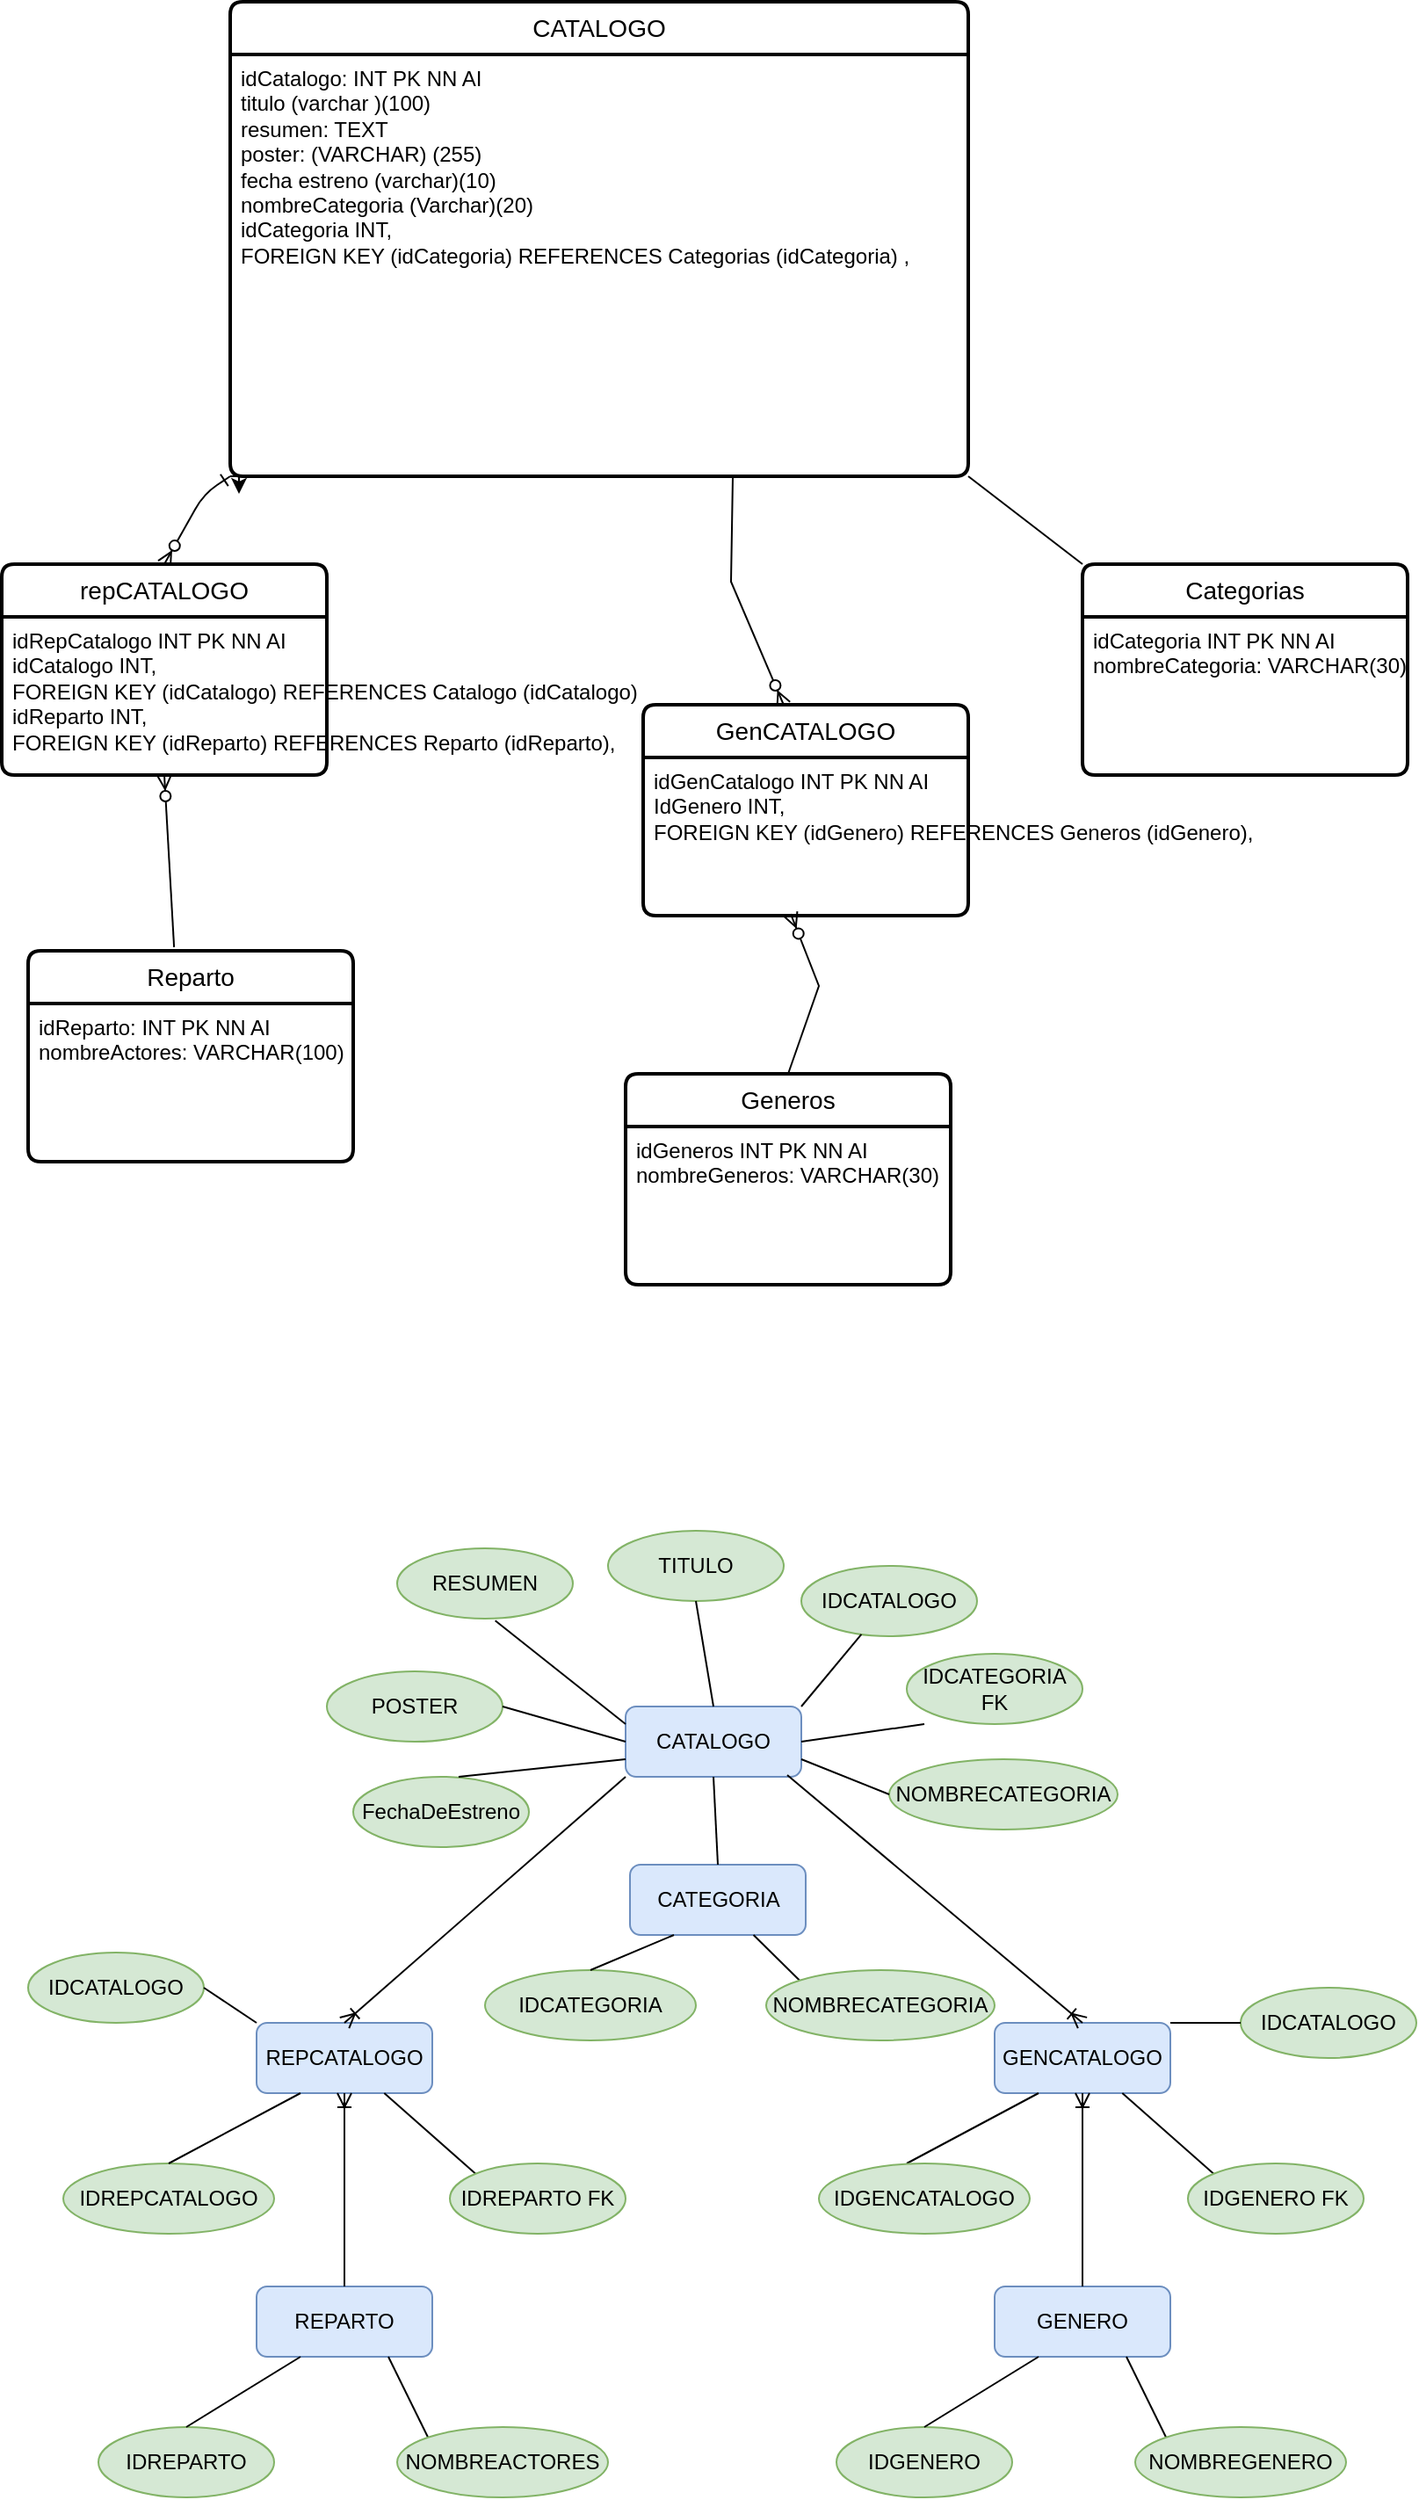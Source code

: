 <mxfile version="22.0.4" type="device">
  <diagram id="R2lEEEUBdFMjLlhIrx00" name="Page-1">
    <mxGraphModel dx="1674" dy="1890" grid="1" gridSize="10" guides="1" tooltips="1" connect="1" arrows="1" fold="1" page="1" pageScale="1" pageWidth="850" pageHeight="1100" math="0" shadow="0" extFonts="Permanent Marker^https://fonts.googleapis.com/css?family=Permanent+Marker">
      <root>
        <mxCell id="0" />
        <mxCell id="1" parent="0" />
        <mxCell id="rzDTPgX-3D8ninCqntxf-29" value="" style="fontSize=12;html=1;endArrow=ERzeroToMany;endFill=1;rounded=0;exitX=0.681;exitY=0.996;exitDx=0;exitDy=0;exitPerimeter=0;entryX=0.432;entryY=0;entryDx=0;entryDy=0;entryPerimeter=0;" parent="1" source="WfKNFHAe2BFTTqRnDd-h-2" target="WfKNFHAe2BFTTqRnDd-h-11" edge="1">
          <mxGeometry width="100" height="100" relative="1" as="geometry">
            <mxPoint x="470" y="190" as="sourcePoint" />
            <mxPoint x="390" y="140" as="targetPoint" />
            <Array as="points">
              <mxPoint x="440" y="130" />
            </Array>
          </mxGeometry>
        </mxCell>
        <mxCell id="rzDTPgX-3D8ninCqntxf-49" value="" style="fontSize=12;html=1;endArrow=ERzeroToMany;endFill=1;rounded=0;exitX=0.449;exitY=-0.017;exitDx=0;exitDy=0;entryX=0.5;entryY=1;entryDx=0;entryDy=0;exitPerimeter=0;" parent="1" edge="1" target="WfKNFHAe2BFTTqRnDd-h-15" source="WfKNFHAe2BFTTqRnDd-h-7">
          <mxGeometry width="100" height="100" relative="1" as="geometry">
            <mxPoint x="265.6" y="243.63" as="sourcePoint" />
            <mxPoint x="250.0" y="340.0" as="targetPoint" />
          </mxGeometry>
        </mxCell>
        <mxCell id="WfKNFHAe2BFTTqRnDd-h-4" value="" style="endArrow=ERzeroToMany;startArrow=ERone;endFill=1;startFill=0;entryX=0.5;entryY=0;entryDx=0;entryDy=0;exitX=0;exitY=1;exitDx=0;exitDy=0;" parent="1" target="WfKNFHAe2BFTTqRnDd-h-14" edge="1" source="WfKNFHAe2BFTTqRnDd-h-2">
          <mxGeometry width="100" height="100" relative="1" as="geometry">
            <mxPoint x="60" y="70" as="sourcePoint" />
            <mxPoint x="40" y="40" as="targetPoint" />
            <Array as="points">
              <mxPoint x="140" y="80" />
            </Array>
          </mxGeometry>
        </mxCell>
        <mxCell id="WfKNFHAe2BFTTqRnDd-h-1" value="CATALOGO" style="swimlane;childLayout=stackLayout;horizontal=1;startSize=30;horizontalStack=0;rounded=1;fontSize=14;fontStyle=0;strokeWidth=2;resizeParent=0;resizeLast=1;shadow=0;dashed=0;align=center;arcSize=8;whiteSpace=wrap;html=1;" parent="1" vertex="1">
          <mxGeometry x="155" y="-200" width="420" height="270" as="geometry">
            <mxRectangle x="125" y="-180" width="130" height="40" as="alternateBounds" />
          </mxGeometry>
        </mxCell>
        <mxCell id="WfKNFHAe2BFTTqRnDd-h-2" value="&lt;div&gt;idCatalogo: INT PK NN AI&lt;br&gt;&lt;/div&gt;&lt;div&gt;titulo (varchar )(100)&lt;br&gt;&lt;/div&gt;&lt;div&gt;&lt;div&gt;resumen: TEXT&lt;/div&gt;&lt;/div&gt;&lt;div&gt;poster: (VARCHAR) (255)&lt;/div&gt;&lt;div&gt;fecha estreno (varchar)(10)&lt;/div&gt;&lt;div&gt;nombreCategoria (Varchar)(20)&lt;/div&gt;&lt;div&gt;&lt;div style=&quot;border-color: var(--border-color);&quot;&gt;&lt;div style=&quot;border-color: var(--border-color);&quot;&gt;idCategoria INT,&lt;/div&gt;&lt;div style=&quot;border-color: var(--border-color);&quot;&gt;FOREIGN KEY (idCategoria) REFERENCES Categorias (idCategoria) ,&lt;/div&gt;&lt;div style=&quot;border-color: var(--border-color);&quot;&gt;&lt;br&gt;&lt;/div&gt;&lt;div style=&quot;border-color: var(--border-color);&quot;&gt;&lt;div style=&quot;border-color: var(--border-color);&quot;&gt;&lt;br&gt;&lt;/div&gt;&lt;div style=&quot;border-color: var(--border-color);&quot;&gt;&lt;br&gt;&lt;/div&gt;&lt;/div&gt;&lt;/div&gt;&lt;/div&gt;&lt;div&gt;&lt;br&gt;&lt;/div&gt;" style="align=left;strokeColor=none;fillColor=none;spacingLeft=4;fontSize=12;verticalAlign=top;resizable=0;rotatable=0;part=1;html=1;" parent="WfKNFHAe2BFTTqRnDd-h-1" vertex="1">
          <mxGeometry y="30" width="420" height="240" as="geometry" />
        </mxCell>
        <mxCell id="WfKNFHAe2BFTTqRnDd-h-5" value="Categorias" style="swimlane;childLayout=stackLayout;horizontal=1;startSize=30;horizontalStack=0;rounded=1;fontSize=14;fontStyle=0;strokeWidth=2;resizeParent=0;resizeLast=1;shadow=0;dashed=0;align=center;arcSize=8;whiteSpace=wrap;html=1;" parent="1" vertex="1">
          <mxGeometry x="640" y="120" width="185" height="120" as="geometry">
            <mxRectangle x="940" y="340" width="130" height="40" as="alternateBounds" />
          </mxGeometry>
        </mxCell>
        <mxCell id="WfKNFHAe2BFTTqRnDd-h-6" value="&lt;div&gt;idCategoria INT PK NN AI&lt;br&gt;&lt;/div&gt;&lt;div&gt;nombreCategoria: VARCHAR(30)&lt;br&gt;&lt;/div&gt;" style="align=left;strokeColor=none;fillColor=none;spacingLeft=4;fontSize=12;verticalAlign=top;resizable=0;rotatable=0;part=1;html=1;" parent="WfKNFHAe2BFTTqRnDd-h-5" vertex="1">
          <mxGeometry y="30" width="185" height="90" as="geometry" />
        </mxCell>
        <mxCell id="WfKNFHAe2BFTTqRnDd-h-7" value="Reparto" style="swimlane;childLayout=stackLayout;horizontal=1;startSize=30;horizontalStack=0;rounded=1;fontSize=14;fontStyle=0;strokeWidth=2;resizeParent=0;resizeLast=1;shadow=0;dashed=0;align=center;arcSize=8;whiteSpace=wrap;html=1;" parent="1" vertex="1">
          <mxGeometry x="40" y="340" width="185" height="120" as="geometry">
            <mxRectangle x="940" y="340" width="130" height="40" as="alternateBounds" />
          </mxGeometry>
        </mxCell>
        <mxCell id="WfKNFHAe2BFTTqRnDd-h-8" value="&lt;div&gt;idReparto: INT PK NN AI&lt;br&gt;&lt;/div&gt;&lt;div&gt;nombreActores: VARCHAR(100)&lt;br&gt;&lt;/div&gt;" style="align=left;strokeColor=none;fillColor=none;spacingLeft=4;fontSize=12;verticalAlign=top;resizable=0;rotatable=0;part=1;html=1;" parent="WfKNFHAe2BFTTqRnDd-h-7" vertex="1">
          <mxGeometry y="30" width="185" height="90" as="geometry" />
        </mxCell>
        <mxCell id="WfKNFHAe2BFTTqRnDd-h-9" value="Generos" style="swimlane;childLayout=stackLayout;horizontal=1;startSize=30;horizontalStack=0;rounded=1;fontSize=14;fontStyle=0;strokeWidth=2;resizeParent=0;resizeLast=1;shadow=0;dashed=0;align=center;arcSize=8;whiteSpace=wrap;html=1;" parent="1" vertex="1">
          <mxGeometry x="380" y="410" width="185" height="120" as="geometry">
            <mxRectangle x="940" y="340" width="130" height="40" as="alternateBounds" />
          </mxGeometry>
        </mxCell>
        <mxCell id="WfKNFHAe2BFTTqRnDd-h-10" value="&lt;div&gt;idGeneros INT PK NN AI&lt;br&gt;&lt;/div&gt;&lt;div&gt;nombreGeneros: VARCHAR(30)&lt;br&gt;&lt;/div&gt;" style="align=left;strokeColor=none;fillColor=none;spacingLeft=4;fontSize=12;verticalAlign=top;resizable=0;rotatable=0;part=1;html=1;" parent="WfKNFHAe2BFTTqRnDd-h-9" vertex="1">
          <mxGeometry y="30" width="185" height="90" as="geometry" />
        </mxCell>
        <mxCell id="WfKNFHAe2BFTTqRnDd-h-11" value="GenCATALOGO" style="swimlane;childLayout=stackLayout;horizontal=1;startSize=30;horizontalStack=0;rounded=1;fontSize=14;fontStyle=0;strokeWidth=2;resizeParent=0;resizeLast=1;shadow=0;dashed=0;align=center;arcSize=8;whiteSpace=wrap;html=1;" parent="1" vertex="1">
          <mxGeometry x="390" y="200" width="185" height="120" as="geometry">
            <mxRectangle x="940" y="340" width="130" height="40" as="alternateBounds" />
          </mxGeometry>
        </mxCell>
        <mxCell id="WfKNFHAe2BFTTqRnDd-h-12" value="&lt;div&gt;idGenCatalogo INT PK NN AI&lt;br&gt;&lt;/div&gt;&lt;div&gt;&lt;div style=&quot;border-color: var(--border-color);&quot;&gt;IdGenero INT,&lt;/div&gt;&lt;div style=&quot;border-color: var(--border-color);&quot;&gt;FOREIGN KEY (idGenero) REFERENCES Generos (idGenero),&lt;/div&gt;&lt;/div&gt;&lt;div&gt;&lt;br&gt;&lt;/div&gt;" style="align=left;strokeColor=none;fillColor=none;spacingLeft=4;fontSize=12;verticalAlign=top;resizable=0;rotatable=0;part=1;html=1;" parent="WfKNFHAe2BFTTqRnDd-h-11" vertex="1">
          <mxGeometry y="30" width="185" height="90" as="geometry" />
        </mxCell>
        <mxCell id="WfKNFHAe2BFTTqRnDd-h-13" value="&lt;div&gt;&lt;br&gt;&lt;/div&gt;" style="align=left;strokeColor=none;fillColor=none;spacingLeft=4;fontSize=12;verticalAlign=top;resizable=0;rotatable=0;part=1;html=1;" parent="WfKNFHAe2BFTTqRnDd-h-11" vertex="1">
          <mxGeometry y="120" width="185" as="geometry" />
        </mxCell>
        <mxCell id="WfKNFHAe2BFTTqRnDd-h-14" value="repCATALOGO" style="swimlane;childLayout=stackLayout;horizontal=1;startSize=30;horizontalStack=0;rounded=1;fontSize=14;fontStyle=0;strokeWidth=2;resizeParent=0;resizeLast=1;shadow=0;dashed=0;align=center;arcSize=8;whiteSpace=wrap;html=1;" parent="1" vertex="1">
          <mxGeometry x="25" y="120" width="185" height="120" as="geometry">
            <mxRectangle x="940" y="340" width="130" height="40" as="alternateBounds" />
          </mxGeometry>
        </mxCell>
        <mxCell id="WfKNFHAe2BFTTqRnDd-h-15" value="&lt;div&gt;idRepCatalogo INT PK NN AI&lt;br&gt;&lt;/div&gt;&lt;div&gt;idCatalogo INT,&lt;/div&gt;&lt;div&gt;FOREIGN KEY (idCatalogo) REFERENCES Catalogo (idCatalogo)&lt;br&gt;&lt;/div&gt;&lt;div&gt;&lt;div style=&quot;border-color: var(--border-color);&quot;&gt;idReparto INT,&lt;/div&gt;&lt;div style=&quot;border-color: var(--border-color);&quot;&gt;FOREIGN KEY (idReparto) REFERENCES Reparto (idReparto),&lt;/div&gt;&lt;/div&gt;" style="align=left;strokeColor=none;fillColor=none;spacingLeft=4;fontSize=12;verticalAlign=top;resizable=0;rotatable=0;part=1;html=1;" parent="WfKNFHAe2BFTTqRnDd-h-14" vertex="1">
          <mxGeometry y="30" width="185" height="90" as="geometry" />
        </mxCell>
        <mxCell id="WfKNFHAe2BFTTqRnDd-h-20" value="CATALOGO" style="rounded=1;whiteSpace=wrap;html=1;fillColor=#dae8fc;strokeColor=#6c8ebf;" parent="1" vertex="1">
          <mxGeometry x="380" y="770" width="100" height="40" as="geometry" />
        </mxCell>
        <mxCell id="WfKNFHAe2BFTTqRnDd-h-21" value="RESUMEN" style="ellipse;whiteSpace=wrap;html=1;fillColor=#d5e8d4;strokeColor=#82b366;" parent="1" vertex="1">
          <mxGeometry x="250" y="680" width="100" height="40" as="geometry" />
        </mxCell>
        <mxCell id="WfKNFHAe2BFTTqRnDd-h-22" value="TITULO" style="ellipse;whiteSpace=wrap;html=1;fillColor=#d5e8d4;strokeColor=#82b366;" parent="1" vertex="1">
          <mxGeometry x="370" y="670" width="100" height="40" as="geometry" />
        </mxCell>
        <mxCell id="WfKNFHAe2BFTTqRnDd-h-23" value="IDCATALOGO" style="ellipse;whiteSpace=wrap;html=1;fillColor=#d5e8d4;strokeColor=#82b366;" parent="1" vertex="1">
          <mxGeometry x="480" y="690" width="100" height="40" as="geometry" />
        </mxCell>
        <mxCell id="WfKNFHAe2BFTTqRnDd-h-24" value="POSTER" style="ellipse;whiteSpace=wrap;html=1;fillColor=#d5e8d4;strokeColor=#82b366;" parent="1" vertex="1">
          <mxGeometry x="210" y="750" width="100" height="40" as="geometry" />
        </mxCell>
        <mxCell id="WfKNFHAe2BFTTqRnDd-h-25" value="IDCATEGORIA FK" style="ellipse;whiteSpace=wrap;html=1;fillColor=#d5e8d4;strokeColor=#82b366;" parent="1" vertex="1">
          <mxGeometry x="540" y="740" width="100" height="40" as="geometry" />
        </mxCell>
        <mxCell id="WfKNFHAe2BFTTqRnDd-h-26" value="FechaDeEstreno" style="ellipse;whiteSpace=wrap;html=1;fillColor=#d5e8d4;strokeColor=#82b366;" parent="1" vertex="1">
          <mxGeometry x="225" y="810" width="100" height="40" as="geometry" />
        </mxCell>
        <mxCell id="WfKNFHAe2BFTTqRnDd-h-27" value="" style="endArrow=none;html=1;rounded=0;entryX=0.558;entryY=1.029;entryDx=0;entryDy=0;entryPerimeter=0;exitX=0;exitY=0.25;exitDx=0;exitDy=0;" parent="1" source="WfKNFHAe2BFTTqRnDd-h-20" target="WfKNFHAe2BFTTqRnDd-h-21" edge="1">
          <mxGeometry width="50" height="50" relative="1" as="geometry">
            <mxPoint x="770" y="370" as="sourcePoint" />
            <mxPoint x="820" y="320" as="targetPoint" />
          </mxGeometry>
        </mxCell>
        <mxCell id="WfKNFHAe2BFTTqRnDd-h-28" value="" style="endArrow=none;html=1;rounded=0;entryX=0;entryY=0.75;entryDx=0;entryDy=0;exitX=0.6;exitY=0;exitDx=0;exitDy=0;exitPerimeter=0;" parent="1" source="WfKNFHAe2BFTTqRnDd-h-26" target="WfKNFHAe2BFTTqRnDd-h-20" edge="1">
          <mxGeometry width="50" height="50" relative="1" as="geometry">
            <mxPoint x="532.1" y="764.42" as="sourcePoint" />
            <mxPoint x="468.1" y="715.42" as="targetPoint" />
          </mxGeometry>
        </mxCell>
        <mxCell id="WfKNFHAe2BFTTqRnDd-h-29" value="" style="endArrow=none;html=1;rounded=0;entryX=1;entryY=0.5;entryDx=0;entryDy=0;exitX=0.1;exitY=1;exitDx=0;exitDy=0;exitPerimeter=0;" parent="1" source="WfKNFHAe2BFTTqRnDd-h-25" target="WfKNFHAe2BFTTqRnDd-h-20" edge="1">
          <mxGeometry width="50" height="50" relative="1" as="geometry">
            <mxPoint x="460" y="855" as="sourcePoint" />
            <mxPoint x="480" y="795" as="targetPoint" />
          </mxGeometry>
        </mxCell>
        <mxCell id="WfKNFHAe2BFTTqRnDd-h-30" value="" style="endArrow=none;html=1;rounded=0;entryX=0;entryY=0.5;entryDx=0;entryDy=0;exitX=1;exitY=0.5;exitDx=0;exitDy=0;" parent="1" source="WfKNFHAe2BFTTqRnDd-h-24" target="WfKNFHAe2BFTTqRnDd-h-20" edge="1">
          <mxGeometry width="50" height="50" relative="1" as="geometry">
            <mxPoint x="360" y="790" as="sourcePoint" />
            <mxPoint x="472.5" y="787.5" as="targetPoint" />
          </mxGeometry>
        </mxCell>
        <mxCell id="WfKNFHAe2BFTTqRnDd-h-31" value="" style="endArrow=none;html=1;rounded=0;entryX=1;entryY=0;entryDx=0;entryDy=0;" parent="1" source="WfKNFHAe2BFTTqRnDd-h-23" target="WfKNFHAe2BFTTqRnDd-h-20" edge="1">
          <mxGeometry width="50" height="50" relative="1" as="geometry">
            <mxPoint x="550" y="780" as="sourcePoint" />
            <mxPoint x="490" y="770" as="targetPoint" />
          </mxGeometry>
        </mxCell>
        <mxCell id="WfKNFHAe2BFTTqRnDd-h-32" value="" style="endArrow=none;html=1;rounded=0;entryX=0.5;entryY=1;entryDx=0;entryDy=0;exitX=0.5;exitY=0;exitDx=0;exitDy=0;" parent="1" source="WfKNFHAe2BFTTqRnDd-h-20" target="WfKNFHAe2BFTTqRnDd-h-22" edge="1">
          <mxGeometry width="50" height="50" relative="1" as="geometry">
            <mxPoint x="570" y="400" as="sourcePoint" />
            <mxPoint x="510" y="390" as="targetPoint" />
          </mxGeometry>
        </mxCell>
        <mxCell id="WfKNFHAe2BFTTqRnDd-h-41" value="REPCATALOGO" style="rounded=1;whiteSpace=wrap;html=1;fillColor=#dae8fc;strokeColor=#6c8ebf;" parent="1" vertex="1">
          <mxGeometry x="170" y="950" width="100" height="40" as="geometry" />
        </mxCell>
        <mxCell id="WfKNFHAe2BFTTqRnDd-h-42" value="" style="endArrow=none;html=1;rounded=0;entryX=0;entryY=0;entryDx=0;entryDy=0;" parent="1" source="WfKNFHAe2BFTTqRnDd-h-41" target="WfKNFHAe2BFTTqRnDd-h-45" edge="1">
          <mxGeometry width="50" height="50" relative="1" as="geometry">
            <mxPoint x="370" y="981" as="sourcePoint" />
            <mxPoint x="280" y="1009" as="targetPoint" />
          </mxGeometry>
        </mxCell>
        <mxCell id="WfKNFHAe2BFTTqRnDd-h-43" value="IDREPCATALOGO" style="ellipse;whiteSpace=wrap;html=1;fillColor=#d5e8d4;strokeColor=#82b366;" parent="1" vertex="1">
          <mxGeometry x="60" y="1030" width="120" height="40" as="geometry" />
        </mxCell>
        <mxCell id="WfKNFHAe2BFTTqRnDd-h-45" value="IDREPARTO FK" style="ellipse;whiteSpace=wrap;html=1;fillColor=#d5e8d4;strokeColor=#82b366;" parent="1" vertex="1">
          <mxGeometry x="280" y="1030" width="100" height="40" as="geometry" />
        </mxCell>
        <mxCell id="WfKNFHAe2BFTTqRnDd-h-47" value="" style="endArrow=none;html=1;rounded=0;entryX=0.5;entryY=0;entryDx=0;entryDy=0;exitX=0.25;exitY=1;exitDx=0;exitDy=0;" parent="1" source="WfKNFHAe2BFTTqRnDd-h-41" target="WfKNFHAe2BFTTqRnDd-h-43" edge="1">
          <mxGeometry width="50" height="50" relative="1" as="geometry">
            <mxPoint x="360" y="882" as="sourcePoint" />
            <mxPoint x="270" y="910" as="targetPoint" />
          </mxGeometry>
        </mxCell>
        <mxCell id="WfKNFHAe2BFTTqRnDd-h-48" value="REPARTO" style="rounded=1;whiteSpace=wrap;html=1;fillColor=#dae8fc;strokeColor=#6c8ebf;" parent="1" vertex="1">
          <mxGeometry x="170" y="1100" width="100" height="40" as="geometry" />
        </mxCell>
        <mxCell id="WfKNFHAe2BFTTqRnDd-h-49" value="" style="endArrow=none;html=1;rounded=0;entryX=0;entryY=0;entryDx=0;entryDy=0;exitX=0.75;exitY=1;exitDx=0;exitDy=0;" parent="1" source="WfKNFHAe2BFTTqRnDd-h-48" target="WfKNFHAe2BFTTqRnDd-h-52" edge="1">
          <mxGeometry width="50" height="50" relative="1" as="geometry">
            <mxPoint x="360" y="1251" as="sourcePoint" />
            <mxPoint x="270" y="1279" as="targetPoint" />
          </mxGeometry>
        </mxCell>
        <mxCell id="WfKNFHAe2BFTTqRnDd-h-50" value="IDREPARTO" style="ellipse;whiteSpace=wrap;html=1;fillColor=#d5e8d4;strokeColor=#82b366;" parent="1" vertex="1">
          <mxGeometry x="80" y="1180" width="100" height="40" as="geometry" />
        </mxCell>
        <mxCell id="WfKNFHAe2BFTTqRnDd-h-52" value="NOMBREACTORES" style="ellipse;whiteSpace=wrap;html=1;fillColor=#d5e8d4;strokeColor=#82b366;" parent="1" vertex="1">
          <mxGeometry x="250" y="1180" width="120" height="40" as="geometry" />
        </mxCell>
        <mxCell id="WfKNFHAe2BFTTqRnDd-h-54" value="" style="endArrow=none;html=1;rounded=0;entryX=0.5;entryY=0;entryDx=0;entryDy=0;exitX=0.25;exitY=1;exitDx=0;exitDy=0;" parent="1" source="WfKNFHAe2BFTTqRnDd-h-48" target="WfKNFHAe2BFTTqRnDd-h-50" edge="1">
          <mxGeometry width="50" height="50" relative="1" as="geometry">
            <mxPoint x="350" y="1152" as="sourcePoint" />
            <mxPoint x="260" y="1180" as="targetPoint" />
          </mxGeometry>
        </mxCell>
        <mxCell id="WfKNFHAe2BFTTqRnDd-h-56" value="GENCATALOGO" style="rounded=1;whiteSpace=wrap;html=1;fillColor=#dae8fc;strokeColor=#6c8ebf;" parent="1" vertex="1">
          <mxGeometry x="590" y="950" width="100" height="40" as="geometry" />
        </mxCell>
        <mxCell id="WfKNFHAe2BFTTqRnDd-h-57" value="" style="endArrow=none;html=1;rounded=0;entryX=0;entryY=0;entryDx=0;entryDy=0;" parent="1" source="WfKNFHAe2BFTTqRnDd-h-56" target="WfKNFHAe2BFTTqRnDd-h-58" edge="1">
          <mxGeometry width="50" height="50" relative="1" as="geometry">
            <mxPoint x="790" y="981" as="sourcePoint" />
            <mxPoint x="700" y="1009" as="targetPoint" />
          </mxGeometry>
        </mxCell>
        <mxCell id="WfKNFHAe2BFTTqRnDd-h-58" value="IDGENERO FK" style="ellipse;whiteSpace=wrap;html=1;fillColor=#d5e8d4;strokeColor=#82b366;" parent="1" vertex="1">
          <mxGeometry x="700" y="1030" width="100" height="40" as="geometry" />
        </mxCell>
        <mxCell id="WfKNFHAe2BFTTqRnDd-h-60" value="" style="endArrow=none;html=1;rounded=0;entryX=0.5;entryY=0;entryDx=0;entryDy=0;exitX=0.25;exitY=1;exitDx=0;exitDy=0;" parent="1" source="WfKNFHAe2BFTTqRnDd-h-56" edge="1">
          <mxGeometry width="50" height="50" relative="1" as="geometry">
            <mxPoint x="780" y="882" as="sourcePoint" />
            <mxPoint x="540" y="1030" as="targetPoint" />
          </mxGeometry>
        </mxCell>
        <mxCell id="WfKNFHAe2BFTTqRnDd-h-61" value="GENERO" style="rounded=1;whiteSpace=wrap;html=1;fillColor=#dae8fc;strokeColor=#6c8ebf;" parent="1" vertex="1">
          <mxGeometry x="590" y="1100" width="100" height="40" as="geometry" />
        </mxCell>
        <mxCell id="WfKNFHAe2BFTTqRnDd-h-62" value="" style="endArrow=none;html=1;rounded=0;entryX=0;entryY=0;entryDx=0;entryDy=0;exitX=0.75;exitY=1;exitDx=0;exitDy=0;" parent="1" source="WfKNFHAe2BFTTqRnDd-h-61" target="WfKNFHAe2BFTTqRnDd-h-64" edge="1">
          <mxGeometry width="50" height="50" relative="1" as="geometry">
            <mxPoint x="780" y="1251" as="sourcePoint" />
            <mxPoint x="690" y="1279" as="targetPoint" />
          </mxGeometry>
        </mxCell>
        <mxCell id="WfKNFHAe2BFTTqRnDd-h-63" value="IDGENERO" style="ellipse;whiteSpace=wrap;html=1;fillColor=#d5e8d4;strokeColor=#82b366;" parent="1" vertex="1">
          <mxGeometry x="500" y="1180" width="100" height="40" as="geometry" />
        </mxCell>
        <mxCell id="WfKNFHAe2BFTTqRnDd-h-64" value="NOMBREGENERO" style="ellipse;whiteSpace=wrap;html=1;fillColor=#d5e8d4;strokeColor=#82b366;" parent="1" vertex="1">
          <mxGeometry x="670" y="1180" width="120" height="40" as="geometry" />
        </mxCell>
        <mxCell id="WfKNFHAe2BFTTqRnDd-h-65" value="" style="endArrow=none;html=1;rounded=0;entryX=0.5;entryY=0;entryDx=0;entryDy=0;exitX=0.25;exitY=1;exitDx=0;exitDy=0;" parent="1" source="WfKNFHAe2BFTTqRnDd-h-61" target="WfKNFHAe2BFTTqRnDd-h-63" edge="1">
          <mxGeometry width="50" height="50" relative="1" as="geometry">
            <mxPoint x="770" y="1152" as="sourcePoint" />
            <mxPoint x="680" y="1180" as="targetPoint" />
          </mxGeometry>
        </mxCell>
        <mxCell id="WfKNFHAe2BFTTqRnDd-h-66" value="IDGENCATALOGO" style="ellipse;whiteSpace=wrap;html=1;fillColor=#d5e8d4;strokeColor=#82b366;" parent="1" vertex="1">
          <mxGeometry x="490" y="1030" width="120" height="40" as="geometry" />
        </mxCell>
        <mxCell id="WfKNFHAe2BFTTqRnDd-h-67" value="CATEGORIA" style="rounded=1;whiteSpace=wrap;html=1;fillColor=#dae8fc;strokeColor=#6c8ebf;" parent="1" vertex="1">
          <mxGeometry x="382.5" y="860" width="100" height="40" as="geometry" />
        </mxCell>
        <mxCell id="WfKNFHAe2BFTTqRnDd-h-68" value="" style="endArrow=none;html=1;rounded=0;entryX=0;entryY=0;entryDx=0;entryDy=0;" parent="1" source="WfKNFHAe2BFTTqRnDd-h-67" target="WfKNFHAe2BFTTqRnDd-h-70" edge="1">
          <mxGeometry width="50" height="50" relative="1" as="geometry">
            <mxPoint x="582.5" y="871" as="sourcePoint" />
            <mxPoint x="492.5" y="899" as="targetPoint" />
          </mxGeometry>
        </mxCell>
        <mxCell id="WfKNFHAe2BFTTqRnDd-h-69" value="IDCATEGORIA" style="ellipse;whiteSpace=wrap;html=1;fillColor=#d5e8d4;strokeColor=#82b366;" parent="1" vertex="1">
          <mxGeometry x="300" y="920" width="120" height="40" as="geometry" />
        </mxCell>
        <mxCell id="WfKNFHAe2BFTTqRnDd-h-70" value="NOMBRECATEGORIA" style="ellipse;whiteSpace=wrap;html=1;fillColor=#d5e8d4;strokeColor=#82b366;" parent="1" vertex="1">
          <mxGeometry x="460" y="920" width="130" height="40" as="geometry" />
        </mxCell>
        <mxCell id="WfKNFHAe2BFTTqRnDd-h-71" value="" style="endArrow=none;html=1;rounded=0;entryX=0.5;entryY=0;entryDx=0;entryDy=0;exitX=0.25;exitY=1;exitDx=0;exitDy=0;" parent="1" source="WfKNFHAe2BFTTqRnDd-h-67" target="WfKNFHAe2BFTTqRnDd-h-69" edge="1">
          <mxGeometry width="50" height="50" relative="1" as="geometry">
            <mxPoint x="295" y="940" as="sourcePoint" />
            <mxPoint x="402.5" y="800" as="targetPoint" />
          </mxGeometry>
        </mxCell>
        <mxCell id="WfKNFHAe2BFTTqRnDd-h-72" value="" style="fontSize=12;html=1;endArrow=ERoneToMany;rounded=0;entryX=0.5;entryY=1;entryDx=0;entryDy=0;entryPerimeter=0;" parent="1" source="WfKNFHAe2BFTTqRnDd-h-48" target="WfKNFHAe2BFTTqRnDd-h-41" edge="1">
          <mxGeometry width="100" height="100" relative="1" as="geometry">
            <mxPoint x="240" y="1050" as="sourcePoint" />
            <mxPoint x="220" y="1000" as="targetPoint" />
            <Array as="points">
              <mxPoint x="220" y="1050" />
            </Array>
          </mxGeometry>
        </mxCell>
        <mxCell id="WfKNFHAe2BFTTqRnDd-h-73" value="" style="fontSize=12;html=1;endArrow=ERoneToMany;rounded=0;entryX=0.5;entryY=0;entryDx=0;entryDy=0;exitX=0;exitY=1;exitDx=0;exitDy=0;" parent="1" source="WfKNFHAe2BFTTqRnDd-h-20" target="WfKNFHAe2BFTTqRnDd-h-41" edge="1">
          <mxGeometry width="100" height="100" relative="1" as="geometry">
            <mxPoint x="160" y="890" as="sourcePoint" />
            <mxPoint x="410" y="810" as="targetPoint" />
          </mxGeometry>
        </mxCell>
        <mxCell id="WfKNFHAe2BFTTqRnDd-h-75" value="" style="endArrow=none;html=1;rounded=0;entryX=0.5;entryY=0;entryDx=0;entryDy=0;exitX=0.5;exitY=1;exitDx=0;exitDy=0;" parent="1" source="WfKNFHAe2BFTTqRnDd-h-20" target="WfKNFHAe2BFTTqRnDd-h-67" edge="1">
          <mxGeometry width="50" height="50" relative="1" as="geometry">
            <mxPoint x="490" y="820" as="sourcePoint" />
            <mxPoint x="415" y="860" as="targetPoint" />
          </mxGeometry>
        </mxCell>
        <mxCell id="WfKNFHAe2BFTTqRnDd-h-76" value="" style="endArrow=none;html=1;rounded=0;entryX=1;entryY=1;entryDx=0;entryDy=0;exitX=0;exitY=0;exitDx=0;exitDy=0;" parent="1" source="WfKNFHAe2BFTTqRnDd-h-5" target="WfKNFHAe2BFTTqRnDd-h-2" edge="1">
          <mxGeometry width="50" height="50" relative="1" as="geometry">
            <mxPoint x="670" y="40" as="sourcePoint" />
            <mxPoint x="595" y="80" as="targetPoint" />
          </mxGeometry>
        </mxCell>
        <mxCell id="WfKNFHAe2BFTTqRnDd-h-79" value="" style="fontSize=12;html=1;endArrow=ERoneToMany;rounded=0;entryX=0.5;entryY=1;entryDx=0;entryDy=0;exitX=0.5;exitY=0;exitDx=0;exitDy=0;" parent="1" source="WfKNFHAe2BFTTqRnDd-h-61" target="WfKNFHAe2BFTTqRnDd-h-56" edge="1">
          <mxGeometry width="100" height="100" relative="1" as="geometry">
            <mxPoint x="680" y="1070" as="sourcePoint" />
            <mxPoint x="930" y="980" as="targetPoint" />
          </mxGeometry>
        </mxCell>
        <mxCell id="PlNQ0RnR4Rf8O1rO38mR-2" style="edgeStyle=orthogonalEdgeStyle;rounded=0;orthogonalLoop=1;jettySize=auto;html=1;exitX=0;exitY=1;exitDx=0;exitDy=0;" edge="1" parent="1" source="WfKNFHAe2BFTTqRnDd-h-2">
          <mxGeometry relative="1" as="geometry">
            <mxPoint x="160" y="80" as="targetPoint" />
          </mxGeometry>
        </mxCell>
        <mxCell id="rzDTPgX-3D8ninCqntxf-45" value="" style="fontSize=12;html=1;endArrow=ERzeroToMany;endFill=1;rounded=0;exitX=0.5;exitY=0;exitDx=0;exitDy=0;entryX=0.454;entryY=0.989;entryDx=0;entryDy=0;entryPerimeter=0;" parent="1" source="WfKNFHAe2BFTTqRnDd-h-9" edge="1" target="WfKNFHAe2BFTTqRnDd-h-12">
          <mxGeometry width="100" height="100" relative="1" as="geometry">
            <mxPoint x="424.857" y="360" as="sourcePoint" />
            <mxPoint x="412" y="410" as="targetPoint" />
            <Array as="points">
              <mxPoint x="490" y="360" />
            </Array>
          </mxGeometry>
        </mxCell>
        <mxCell id="PlNQ0RnR4Rf8O1rO38mR-3" value="" style="fontSize=12;html=1;endArrow=ERoneToMany;rounded=0;entryX=0.5;entryY=0;entryDx=0;entryDy=0;exitX=0.92;exitY=0.975;exitDx=0;exitDy=0;exitPerimeter=0;" edge="1" parent="1" source="WfKNFHAe2BFTTqRnDd-h-20" target="WfKNFHAe2BFTTqRnDd-h-56">
          <mxGeometry width="100" height="100" relative="1" as="geometry">
            <mxPoint x="500" y="880" as="sourcePoint" />
            <mxPoint x="272" y="1060" as="targetPoint" />
            <Array as="points" />
          </mxGeometry>
        </mxCell>
        <mxCell id="PlNQ0RnR4Rf8O1rO38mR-4" value="IDCATALOGO" style="ellipse;whiteSpace=wrap;html=1;fillColor=#d5e8d4;strokeColor=#82b366;" vertex="1" parent="1">
          <mxGeometry x="40" y="910" width="100" height="40" as="geometry" />
        </mxCell>
        <mxCell id="PlNQ0RnR4Rf8O1rO38mR-5" value="" style="endArrow=none;html=1;rounded=0;entryX=1;entryY=0.5;entryDx=0;entryDy=0;exitX=0;exitY=0;exitDx=0;exitDy=0;" edge="1" parent="1" source="WfKNFHAe2BFTTqRnDd-h-41" target="PlNQ0RnR4Rf8O1rO38mR-4">
          <mxGeometry width="50" height="50" relative="1" as="geometry">
            <mxPoint x="130" y="960" as="sourcePoint" />
            <mxPoint x="55" y="1000" as="targetPoint" />
          </mxGeometry>
        </mxCell>
        <mxCell id="PlNQ0RnR4Rf8O1rO38mR-6" value="IDCATALOGO" style="ellipse;whiteSpace=wrap;html=1;fillColor=#d5e8d4;strokeColor=#82b366;" vertex="1" parent="1">
          <mxGeometry x="730" y="930" width="100" height="40" as="geometry" />
        </mxCell>
        <mxCell id="PlNQ0RnR4Rf8O1rO38mR-7" value="" style="endArrow=none;html=1;rounded=0;exitX=0;exitY=0.5;exitDx=0;exitDy=0;entryX=1;entryY=0;entryDx=0;entryDy=0;" edge="1" parent="1" source="PlNQ0RnR4Rf8O1rO38mR-6" target="WfKNFHAe2BFTTqRnDd-h-56">
          <mxGeometry width="50" height="50" relative="1" as="geometry">
            <mxPoint x="700" y="930" as="sourcePoint" />
            <mxPoint x="680" y="960" as="targetPoint" />
            <Array as="points" />
          </mxGeometry>
        </mxCell>
        <mxCell id="PlNQ0RnR4Rf8O1rO38mR-8" value="NOMBRECATEGORIA" style="ellipse;whiteSpace=wrap;html=1;fillColor=#d5e8d4;strokeColor=#82b366;" vertex="1" parent="1">
          <mxGeometry x="530" y="800" width="130" height="40" as="geometry" />
        </mxCell>
        <mxCell id="PlNQ0RnR4Rf8O1rO38mR-9" value="" style="endArrow=none;html=1;rounded=0;entryX=1;entryY=0.75;entryDx=0;entryDy=0;exitX=0;exitY=0.5;exitDx=0;exitDy=0;" edge="1" parent="1" source="PlNQ0RnR4Rf8O1rO38mR-8" target="WfKNFHAe2BFTTqRnDd-h-20">
          <mxGeometry width="50" height="50" relative="1" as="geometry">
            <mxPoint x="520" y="810" as="sourcePoint" />
            <mxPoint x="440" y="840" as="targetPoint" />
          </mxGeometry>
        </mxCell>
      </root>
    </mxGraphModel>
  </diagram>
</mxfile>

